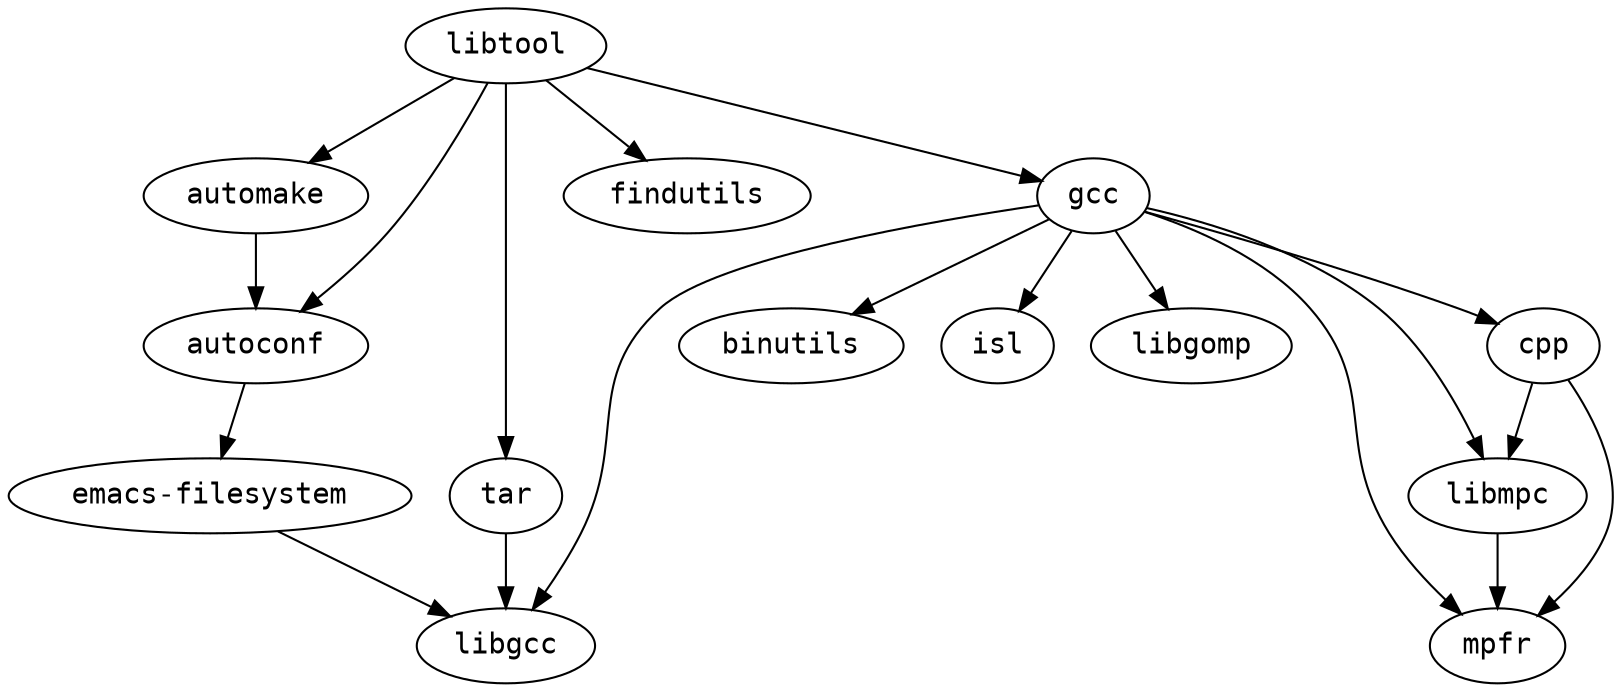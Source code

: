 strict digraph G {
node [fontname=monospace];
  "autoconf" -> "emacs-filesystem";
  "automake" -> "autoconf";
  "cpp" -> "libmpc";
  "cpp" -> "mpfr";
  "emacs-filesystem" -> "libgcc";
  "gcc" -> "binutils";
  "gcc" -> "cpp";
  "gcc" -> "isl";
  "gcc" -> "libgcc";
  "gcc" -> "libgomp";
  "gcc" -> "libmpc";
  "gcc" -> "mpfr";
  "libmpc" -> "mpfr";
  "libtool" -> "autoconf";
  "libtool" -> "automake";
  "libtool" -> "findutils";
  "libtool" -> "gcc";
  "libtool" -> "tar";
  "tar" -> "libgcc";
}
